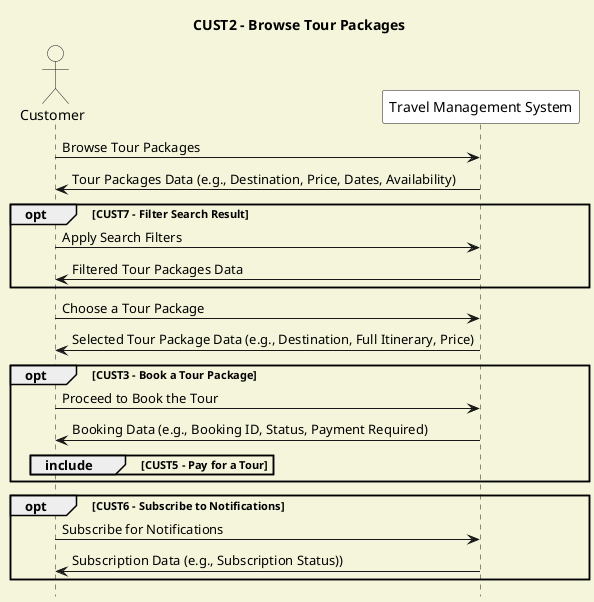 @startuml
title CUST2 - Browse Tour Packages

skinparam backgroundColor #F5F5DC
hide footbox

actor Customer #F5F5DC
participant "Travel Management System" as TMS #FFFFFF

Customer -> TMS : Browse Tour Packages
TMS -> Customer : Tour Packages Data (e.g., Destination, Price, Dates, Availability)

opt CUST7 - Filter Search Result
    Customer -> TMS : Apply Search Filters
    TMS -> Customer : Filtered Tour Packages Data
end

Customer -> TMS : Choose a Tour Package
TMS -> Customer : Selected Tour Package Data (e.g., Destination, Full Itinerary, Price)

opt CUST3 - Book a Tour Package
    Customer -> TMS : Proceed to Book the Tour
    TMS -> Customer : Booking Data (e.g., Booking ID, Status, Payment Required)

    group include [CUST5 - Pay for a Tour]
    end
end

opt CUST6 - Subscribe to Notifications
    Customer -> TMS : Subscribe for Notifications
    TMS -> Customer : Subscription Data (e.g., Subscription Status))
end

@enduml
